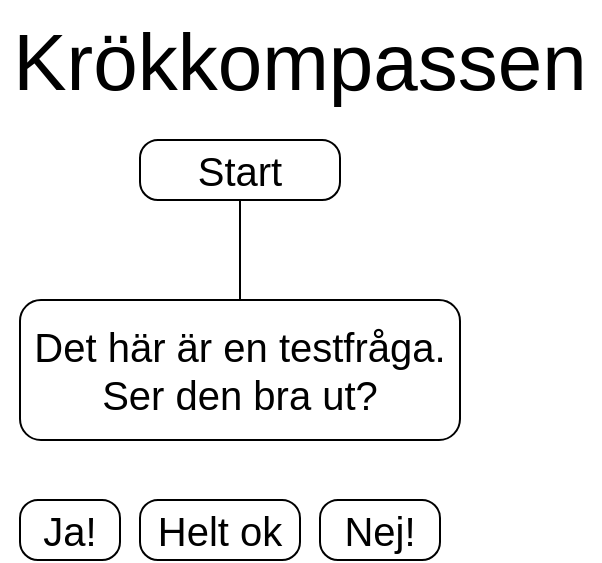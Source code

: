 <mxfile version="20.2.8" type="device" pages="2"><diagram id="hfEM3ngYif9s8XUlffou" name="Page-1"><mxGraphModel dx="2062" dy="1154" grid="1" gridSize="10" guides="1" tooltips="1" connect="1" arrows="1" fold="1" page="1" pageScale="1" pageWidth="827" pageHeight="1169" math="0" shadow="0"><root><mxCell id="0"/><mxCell id="1" parent="0"/><mxCell id="3FvEyxkAuB-MO80UV4fV-1" value="&lt;font style=&quot;font-size: 40px;&quot;&gt;Krökkompassen&lt;/font&gt;" style="text;html=1;strokeColor=none;fillColor=none;align=center;verticalAlign=middle;whiteSpace=wrap;rounded=0;" vertex="1" parent="1"><mxGeometry width="300" height="60" as="geometry"/></mxCell><mxCell id="3FvEyxkAuB-MO80UV4fV-5" style="edgeStyle=orthogonalEdgeStyle;rounded=0;orthogonalLoop=1;jettySize=auto;html=1;entryX=0.5;entryY=0;entryDx=0;entryDy=0;fontSize=20;endArrow=none;endFill=0;" edge="1" parent="1" source="3FvEyxkAuB-MO80UV4fV-2" target="3FvEyxkAuB-MO80UV4fV-3"><mxGeometry relative="1" as="geometry"/></mxCell><mxCell id="3FvEyxkAuB-MO80UV4fV-2" value="&lt;div style=&quot;font-size: 20px;&quot;&gt;&lt;span style=&quot;font-size: 20px; background-color: initial;&quot;&gt;Start&lt;/span&gt;&lt;/div&gt;" style="rounded=1;whiteSpace=wrap;html=1;fontSize=20;align=center;arcSize=30;verticalAlign=middle;" vertex="1" parent="1"><mxGeometry x="70" y="70" width="100" height="30" as="geometry"/></mxCell><mxCell id="3FvEyxkAuB-MO80UV4fV-3" value="Det här är en testfråga. Ser den bra ut?" style="rounded=1;whiteSpace=wrap;html=1;fontSize=20;" vertex="1" parent="1"><mxGeometry x="10" y="150" width="220" height="70" as="geometry"/></mxCell><mxCell id="3FvEyxkAuB-MO80UV4fV-4" value="&lt;div style=&quot;font-size: 20px;&quot;&gt;&lt;span style=&quot;font-size: 20px; background-color: initial;&quot;&gt;Ja!&lt;/span&gt;&lt;/div&gt;" style="rounded=1;whiteSpace=wrap;html=1;fontSize=20;align=center;arcSize=30;verticalAlign=middle;" vertex="1" parent="1"><mxGeometry x="10" y="250" width="50" height="30" as="geometry"/></mxCell><mxCell id="3FvEyxkAuB-MO80UV4fV-6" value="&lt;div style=&quot;font-size: 20px;&quot;&gt;&lt;span style=&quot;font-size: 20px; background-color: initial;&quot;&gt;Nej!&lt;/span&gt;&lt;/div&gt;" style="rounded=1;whiteSpace=wrap;html=1;fontSize=20;align=center;arcSize=30;verticalAlign=middle;" vertex="1" parent="1"><mxGeometry x="160" y="250" width="60" height="30" as="geometry"/></mxCell><mxCell id="3FvEyxkAuB-MO80UV4fV-7" value="&lt;div style=&quot;font-size: 20px;&quot;&gt;&lt;span style=&quot;font-size: 20px; background-color: initial;&quot;&gt;Helt ok&lt;/span&gt;&lt;/div&gt;" style="rounded=1;whiteSpace=wrap;html=1;fontSize=20;align=center;arcSize=30;verticalAlign=middle;" vertex="1" parent="1"><mxGeometry x="70" y="250" width="80" height="30" as="geometry"/></mxCell></root></mxGraphModel></diagram><diagram id="vpViSdtIk1zc2beIpB_u" name="Page-1"><mxGraphModel><root><mxCell id="0"/><mxCell id="1" parent="0"/></root></mxGraphModel></diagram></mxfile>